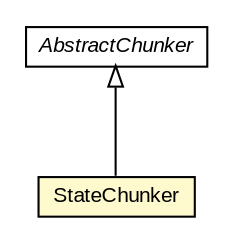 #!/usr/local/bin/dot
#
# Class diagram 
# Generated by UMLGraph version R5_6-24-gf6e263 (http://www.umlgraph.org/)
#

digraph G {
	edge [fontname="arial",fontsize=10,labelfontname="arial",labelfontsize=10];
	node [fontname="arial",fontsize=10,shape=plaintext];
	nodesep=0.25;
	ranksep=0.5;
	// edu.arizona.biosemantics.semanticmarkup.ling.chunk.AbstractChunker
	c131838 [label=<<table title="edu.arizona.biosemantics.semanticmarkup.ling.chunk.AbstractChunker" border="0" cellborder="1" cellspacing="0" cellpadding="2" port="p" href="../../AbstractChunker.html">
		<tr><td><table border="0" cellspacing="0" cellpadding="1">
<tr><td align="center" balign="center"><font face="arial italic"> AbstractChunker </font></td></tr>
		</table></td></tr>
		</table>>, URL="../../AbstractChunker.html", fontname="arial", fontcolor="black", fontsize=10.0];
	// edu.arizona.biosemantics.semanticmarkup.ling.chunk.lib.chunker.StateChunker
	c131848 [label=<<table title="edu.arizona.biosemantics.semanticmarkup.ling.chunk.lib.chunker.StateChunker" border="0" cellborder="1" cellspacing="0" cellpadding="2" port="p" bgcolor="lemonChiffon" href="./StateChunker.html">
		<tr><td><table border="0" cellspacing="0" cellpadding="1">
<tr><td align="center" balign="center"> StateChunker </td></tr>
		</table></td></tr>
		</table>>, URL="./StateChunker.html", fontname="arial", fontcolor="black", fontsize=10.0];
	//edu.arizona.biosemantics.semanticmarkup.ling.chunk.lib.chunker.StateChunker extends edu.arizona.biosemantics.semanticmarkup.ling.chunk.AbstractChunker
	c131838:p -> c131848:p [dir=back,arrowtail=empty];
}

